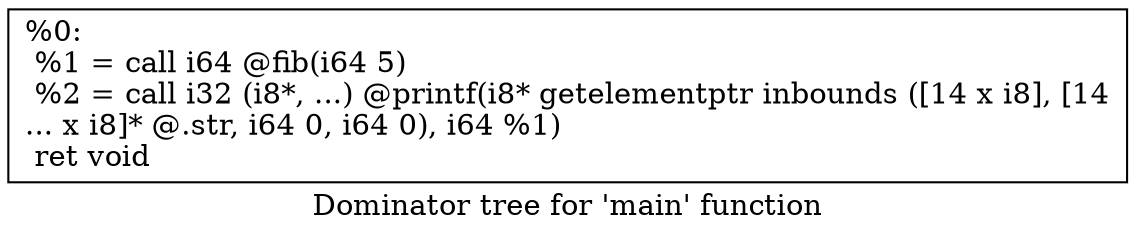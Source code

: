 digraph "Dominator tree for 'main' function" {
	label="Dominator tree for 'main' function";

	Node0x55e242cfb860 [shape=record,label="{%0:\l  %1 = call i64 @fib(i64 5)\l  %2 = call i32 (i8*, ...) @printf(i8* getelementptr inbounds ([14 x i8], [14\l... x i8]* @.str, i64 0, i64 0), i64 %1)\l  ret void\l}"];
}
